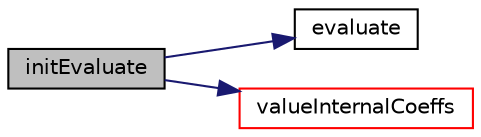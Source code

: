 digraph "initEvaluate"
{
  bgcolor="transparent";
  edge [fontname="Helvetica",fontsize="10",labelfontname="Helvetica",labelfontsize="10"];
  node [fontname="Helvetica",fontsize="10",shape=record];
  rankdir="LR";
  Node2305 [label="initEvaluate",height=0.2,width=0.4,color="black", fillcolor="grey75", style="filled", fontcolor="black"];
  Node2305 -> Node2306 [color="midnightblue",fontsize="10",style="solid",fontname="Helvetica"];
  Node2306 [label="evaluate",height=0.2,width=0.4,color="black",URL="$a23169.html#a3b59c070ab0408e3bbb21927540159f4",tooltip="Evaluate the patch field, sets Updated to false. "];
  Node2305 -> Node2307 [color="midnightblue",fontsize="10",style="solid",fontname="Helvetica"];
  Node2307 [label="valueInternalCoeffs",height=0.2,width=0.4,color="red",URL="$a23169.html#adc2222fbae74e4cbdda8c6a55e6881f1",tooltip="Return the matrix diagonal coefficients corresponding to the. "];
}
